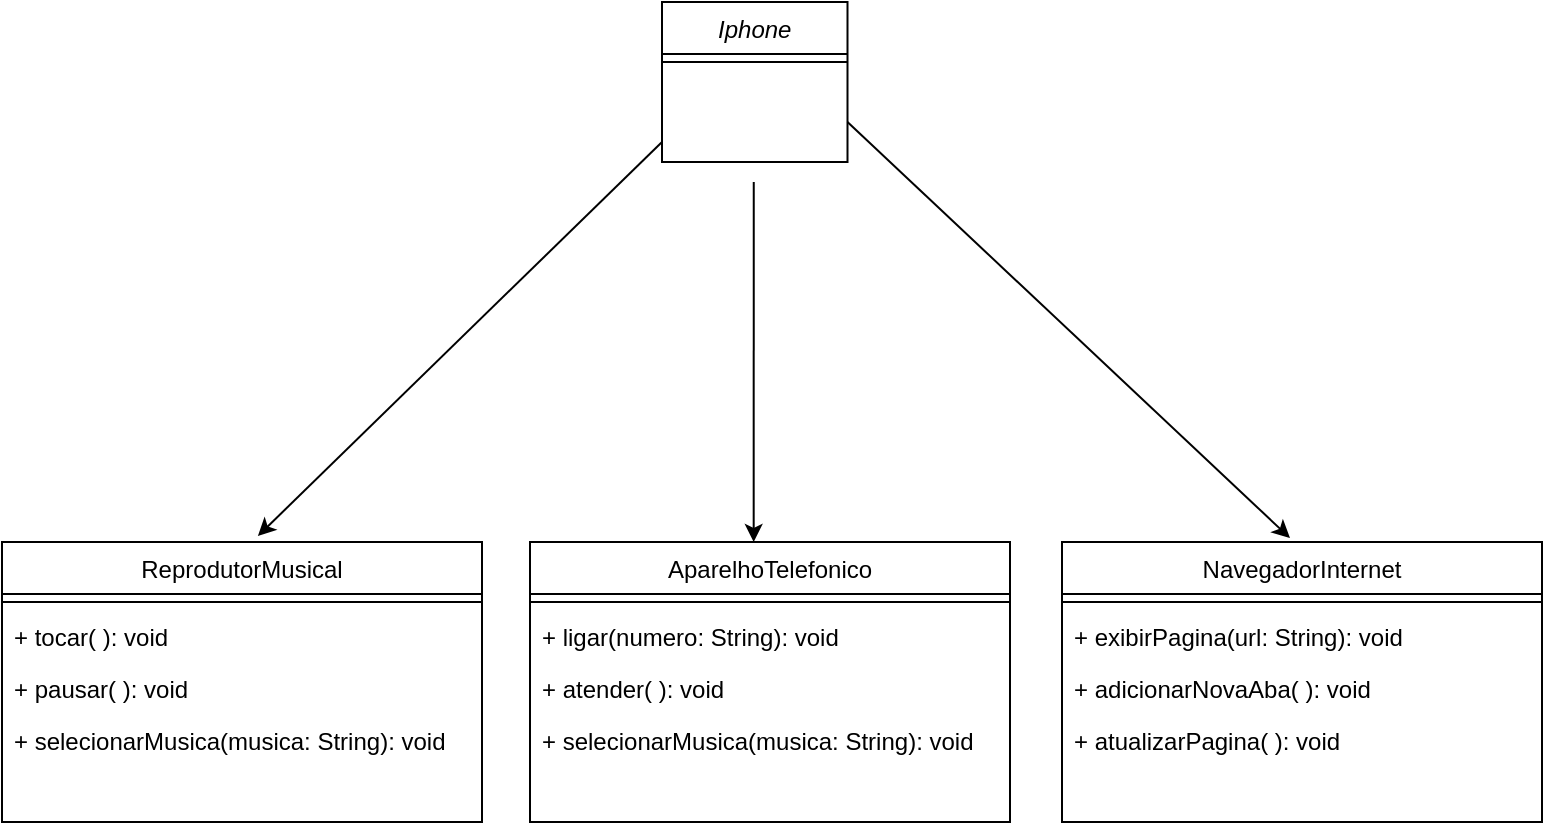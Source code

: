 <mxfile version="24.5.3" type="device">
  <diagram id="C5RBs43oDa-KdzZeNtuy" name="Page-1">
    <mxGraphModel dx="880" dy="532" grid="1" gridSize="10" guides="1" tooltips="1" connect="1" arrows="1" fold="1" page="1" pageScale="1" pageWidth="827" pageHeight="1169" math="0" shadow="0">
      <root>
        <mxCell id="WIyWlLk6GJQsqaUBKTNV-0" />
        <mxCell id="WIyWlLk6GJQsqaUBKTNV-1" parent="WIyWlLk6GJQsqaUBKTNV-0" />
        <mxCell id="zkfFHV4jXpPFQw0GAbJ--0" value="Iphone" style="swimlane;fontStyle=2;align=center;verticalAlign=top;childLayout=stackLayout;horizontal=1;startSize=26;horizontalStack=0;resizeParent=1;resizeLast=0;collapsible=1;marginBottom=0;rounded=0;shadow=0;strokeWidth=1;" parent="WIyWlLk6GJQsqaUBKTNV-1" vertex="1">
          <mxGeometry x="360" y="70" width="92.75" height="80" as="geometry">
            <mxRectangle x="230" y="140" width="160" height="26" as="alternateBounds" />
          </mxGeometry>
        </mxCell>
        <mxCell id="zkfFHV4jXpPFQw0GAbJ--4" value="" style="line;html=1;strokeWidth=1;align=left;verticalAlign=middle;spacingTop=-1;spacingLeft=3;spacingRight=3;rotatable=0;labelPosition=right;points=[];portConstraint=eastwest;" parent="zkfFHV4jXpPFQw0GAbJ--0" vertex="1">
          <mxGeometry y="26" width="92.75" height="8" as="geometry" />
        </mxCell>
        <mxCell id="zkfFHV4jXpPFQw0GAbJ--6" value="ReprodutorMusical" style="swimlane;fontStyle=0;align=center;verticalAlign=top;childLayout=stackLayout;horizontal=1;startSize=26;horizontalStack=0;resizeParent=1;resizeLast=0;collapsible=1;marginBottom=0;rounded=0;shadow=0;strokeWidth=1;" parent="WIyWlLk6GJQsqaUBKTNV-1" vertex="1">
          <mxGeometry x="30" y="340" width="240" height="140" as="geometry">
            <mxRectangle x="130" y="380" width="160" height="26" as="alternateBounds" />
          </mxGeometry>
        </mxCell>
        <mxCell id="zkfFHV4jXpPFQw0GAbJ--9" value="" style="line;html=1;strokeWidth=1;align=left;verticalAlign=middle;spacingTop=-1;spacingLeft=3;spacingRight=3;rotatable=0;labelPosition=right;points=[];portConstraint=eastwest;" parent="zkfFHV4jXpPFQw0GAbJ--6" vertex="1">
          <mxGeometry y="26" width="240" height="8" as="geometry" />
        </mxCell>
        <mxCell id="zkfFHV4jXpPFQw0GAbJ--11" value="+ tocar( ): void" style="text;align=left;verticalAlign=top;spacingLeft=4;spacingRight=4;overflow=hidden;rotatable=0;points=[[0,0.5],[1,0.5]];portConstraint=eastwest;" parent="zkfFHV4jXpPFQw0GAbJ--6" vertex="1">
          <mxGeometry y="34" width="240" height="26" as="geometry" />
        </mxCell>
        <mxCell id="2sZgbjGN8Q_nBxoO2cY--1" value="+ pausar( ): void" style="text;align=left;verticalAlign=top;spacingLeft=4;spacingRight=4;overflow=hidden;rotatable=0;points=[[0,0.5],[1,0.5]];portConstraint=eastwest;" vertex="1" parent="zkfFHV4jXpPFQw0GAbJ--6">
          <mxGeometry y="60" width="240" height="26" as="geometry" />
        </mxCell>
        <mxCell id="2sZgbjGN8Q_nBxoO2cY--2" value="+ selecionarMusica(musica: String): void" style="text;align=left;verticalAlign=top;spacingLeft=4;spacingRight=4;overflow=hidden;rotatable=0;points=[[0,0.5],[1,0.5]];portConstraint=eastwest;" vertex="1" parent="zkfFHV4jXpPFQw0GAbJ--6">
          <mxGeometry y="86" width="240" height="26" as="geometry" />
        </mxCell>
        <mxCell id="2sZgbjGN8Q_nBxoO2cY--7" value="" style="endArrow=classic;html=1;rounded=0;entryX=0.533;entryY=-0.021;entryDx=0;entryDy=0;entryPerimeter=0;" edge="1" parent="WIyWlLk6GJQsqaUBKTNV-1" target="zkfFHV4jXpPFQw0GAbJ--6">
          <mxGeometry width="50" height="50" relative="1" as="geometry">
            <mxPoint x="360" y="140" as="sourcePoint" />
            <mxPoint x="290" y="210" as="targetPoint" />
          </mxGeometry>
        </mxCell>
        <mxCell id="2sZgbjGN8Q_nBxoO2cY--8" value="AparelhoTelefonico" style="swimlane;fontStyle=0;align=center;verticalAlign=top;childLayout=stackLayout;horizontal=1;startSize=26;horizontalStack=0;resizeParent=1;resizeLast=0;collapsible=1;marginBottom=0;rounded=0;shadow=0;strokeWidth=1;" vertex="1" parent="WIyWlLk6GJQsqaUBKTNV-1">
          <mxGeometry x="294" y="340" width="240" height="140" as="geometry">
            <mxRectangle x="130" y="380" width="160" height="26" as="alternateBounds" />
          </mxGeometry>
        </mxCell>
        <mxCell id="2sZgbjGN8Q_nBxoO2cY--9" value="" style="line;html=1;strokeWidth=1;align=left;verticalAlign=middle;spacingTop=-1;spacingLeft=3;spacingRight=3;rotatable=0;labelPosition=right;points=[];portConstraint=eastwest;" vertex="1" parent="2sZgbjGN8Q_nBxoO2cY--8">
          <mxGeometry y="26" width="240" height="8" as="geometry" />
        </mxCell>
        <mxCell id="2sZgbjGN8Q_nBxoO2cY--10" value=" + ligar(numero: String): void" style="text;align=left;verticalAlign=top;spacingLeft=4;spacingRight=4;overflow=hidden;rotatable=0;points=[[0,0.5],[1,0.5]];portConstraint=eastwest;" vertex="1" parent="2sZgbjGN8Q_nBxoO2cY--8">
          <mxGeometry y="34" width="240" height="26" as="geometry" />
        </mxCell>
        <mxCell id="2sZgbjGN8Q_nBxoO2cY--11" value="+ atender( ): void " style="text;align=left;verticalAlign=top;spacingLeft=4;spacingRight=4;overflow=hidden;rotatable=0;points=[[0,0.5],[1,0.5]];portConstraint=eastwest;" vertex="1" parent="2sZgbjGN8Q_nBxoO2cY--8">
          <mxGeometry y="60" width="240" height="26" as="geometry" />
        </mxCell>
        <mxCell id="2sZgbjGN8Q_nBxoO2cY--12" value="+ selecionarMusica(musica: String): void" style="text;align=left;verticalAlign=top;spacingLeft=4;spacingRight=4;overflow=hidden;rotatable=0;points=[[0,0.5],[1,0.5]];portConstraint=eastwest;" vertex="1" parent="2sZgbjGN8Q_nBxoO2cY--8">
          <mxGeometry y="86" width="240" height="26" as="geometry" />
        </mxCell>
        <mxCell id="2sZgbjGN8Q_nBxoO2cY--14" value="NavegadorInternet" style="swimlane;fontStyle=0;align=center;verticalAlign=top;childLayout=stackLayout;horizontal=1;startSize=26;horizontalStack=0;resizeParent=1;resizeLast=0;collapsible=1;marginBottom=0;rounded=0;shadow=0;strokeWidth=1;" vertex="1" parent="WIyWlLk6GJQsqaUBKTNV-1">
          <mxGeometry x="560" y="340" width="240" height="140" as="geometry">
            <mxRectangle x="130" y="380" width="160" height="26" as="alternateBounds" />
          </mxGeometry>
        </mxCell>
        <mxCell id="2sZgbjGN8Q_nBxoO2cY--15" value="" style="line;html=1;strokeWidth=1;align=left;verticalAlign=middle;spacingTop=-1;spacingLeft=3;spacingRight=3;rotatable=0;labelPosition=right;points=[];portConstraint=eastwest;" vertex="1" parent="2sZgbjGN8Q_nBxoO2cY--14">
          <mxGeometry y="26" width="240" height="8" as="geometry" />
        </mxCell>
        <mxCell id="2sZgbjGN8Q_nBxoO2cY--16" value=" + exibirPagina(url: String): void" style="text;align=left;verticalAlign=top;spacingLeft=4;spacingRight=4;overflow=hidden;rotatable=0;points=[[0,0.5],[1,0.5]];portConstraint=eastwest;" vertex="1" parent="2sZgbjGN8Q_nBxoO2cY--14">
          <mxGeometry y="34" width="240" height="26" as="geometry" />
        </mxCell>
        <mxCell id="2sZgbjGN8Q_nBxoO2cY--17" value="+ adicionarNovaAba( ): void  " style="text;align=left;verticalAlign=top;spacingLeft=4;spacingRight=4;overflow=hidden;rotatable=0;points=[[0,0.5],[1,0.5]];portConstraint=eastwest;" vertex="1" parent="2sZgbjGN8Q_nBxoO2cY--14">
          <mxGeometry y="60" width="240" height="26" as="geometry" />
        </mxCell>
        <mxCell id="2sZgbjGN8Q_nBxoO2cY--18" value="+ atualizarPagina( ): void" style="text;align=left;verticalAlign=top;spacingLeft=4;spacingRight=4;overflow=hidden;rotatable=0;points=[[0,0.5],[1,0.5]];portConstraint=eastwest;" vertex="1" parent="2sZgbjGN8Q_nBxoO2cY--14">
          <mxGeometry y="86" width="240" height="26" as="geometry" />
        </mxCell>
        <mxCell id="2sZgbjGN8Q_nBxoO2cY--19" value="" style="endArrow=classic;html=1;rounded=0;entryX=0.466;entryY=0;entryDx=0;entryDy=0;entryPerimeter=0;" edge="1" parent="WIyWlLk6GJQsqaUBKTNV-1" target="2sZgbjGN8Q_nBxoO2cY--8">
          <mxGeometry width="50" height="50" relative="1" as="geometry">
            <mxPoint x="405.88" y="160" as="sourcePoint" />
            <mxPoint x="405.88" y="230" as="targetPoint" />
          </mxGeometry>
        </mxCell>
        <mxCell id="2sZgbjGN8Q_nBxoO2cY--20" value="" style="endArrow=classic;html=1;rounded=0;entryX=0.475;entryY=-0.014;entryDx=0;entryDy=0;entryPerimeter=0;" edge="1" parent="WIyWlLk6GJQsqaUBKTNV-1" target="2sZgbjGN8Q_nBxoO2cY--14">
          <mxGeometry width="50" height="50" relative="1" as="geometry">
            <mxPoint x="452.75" y="130" as="sourcePoint" />
            <mxPoint x="518.75" y="210" as="targetPoint" />
          </mxGeometry>
        </mxCell>
      </root>
    </mxGraphModel>
  </diagram>
</mxfile>
